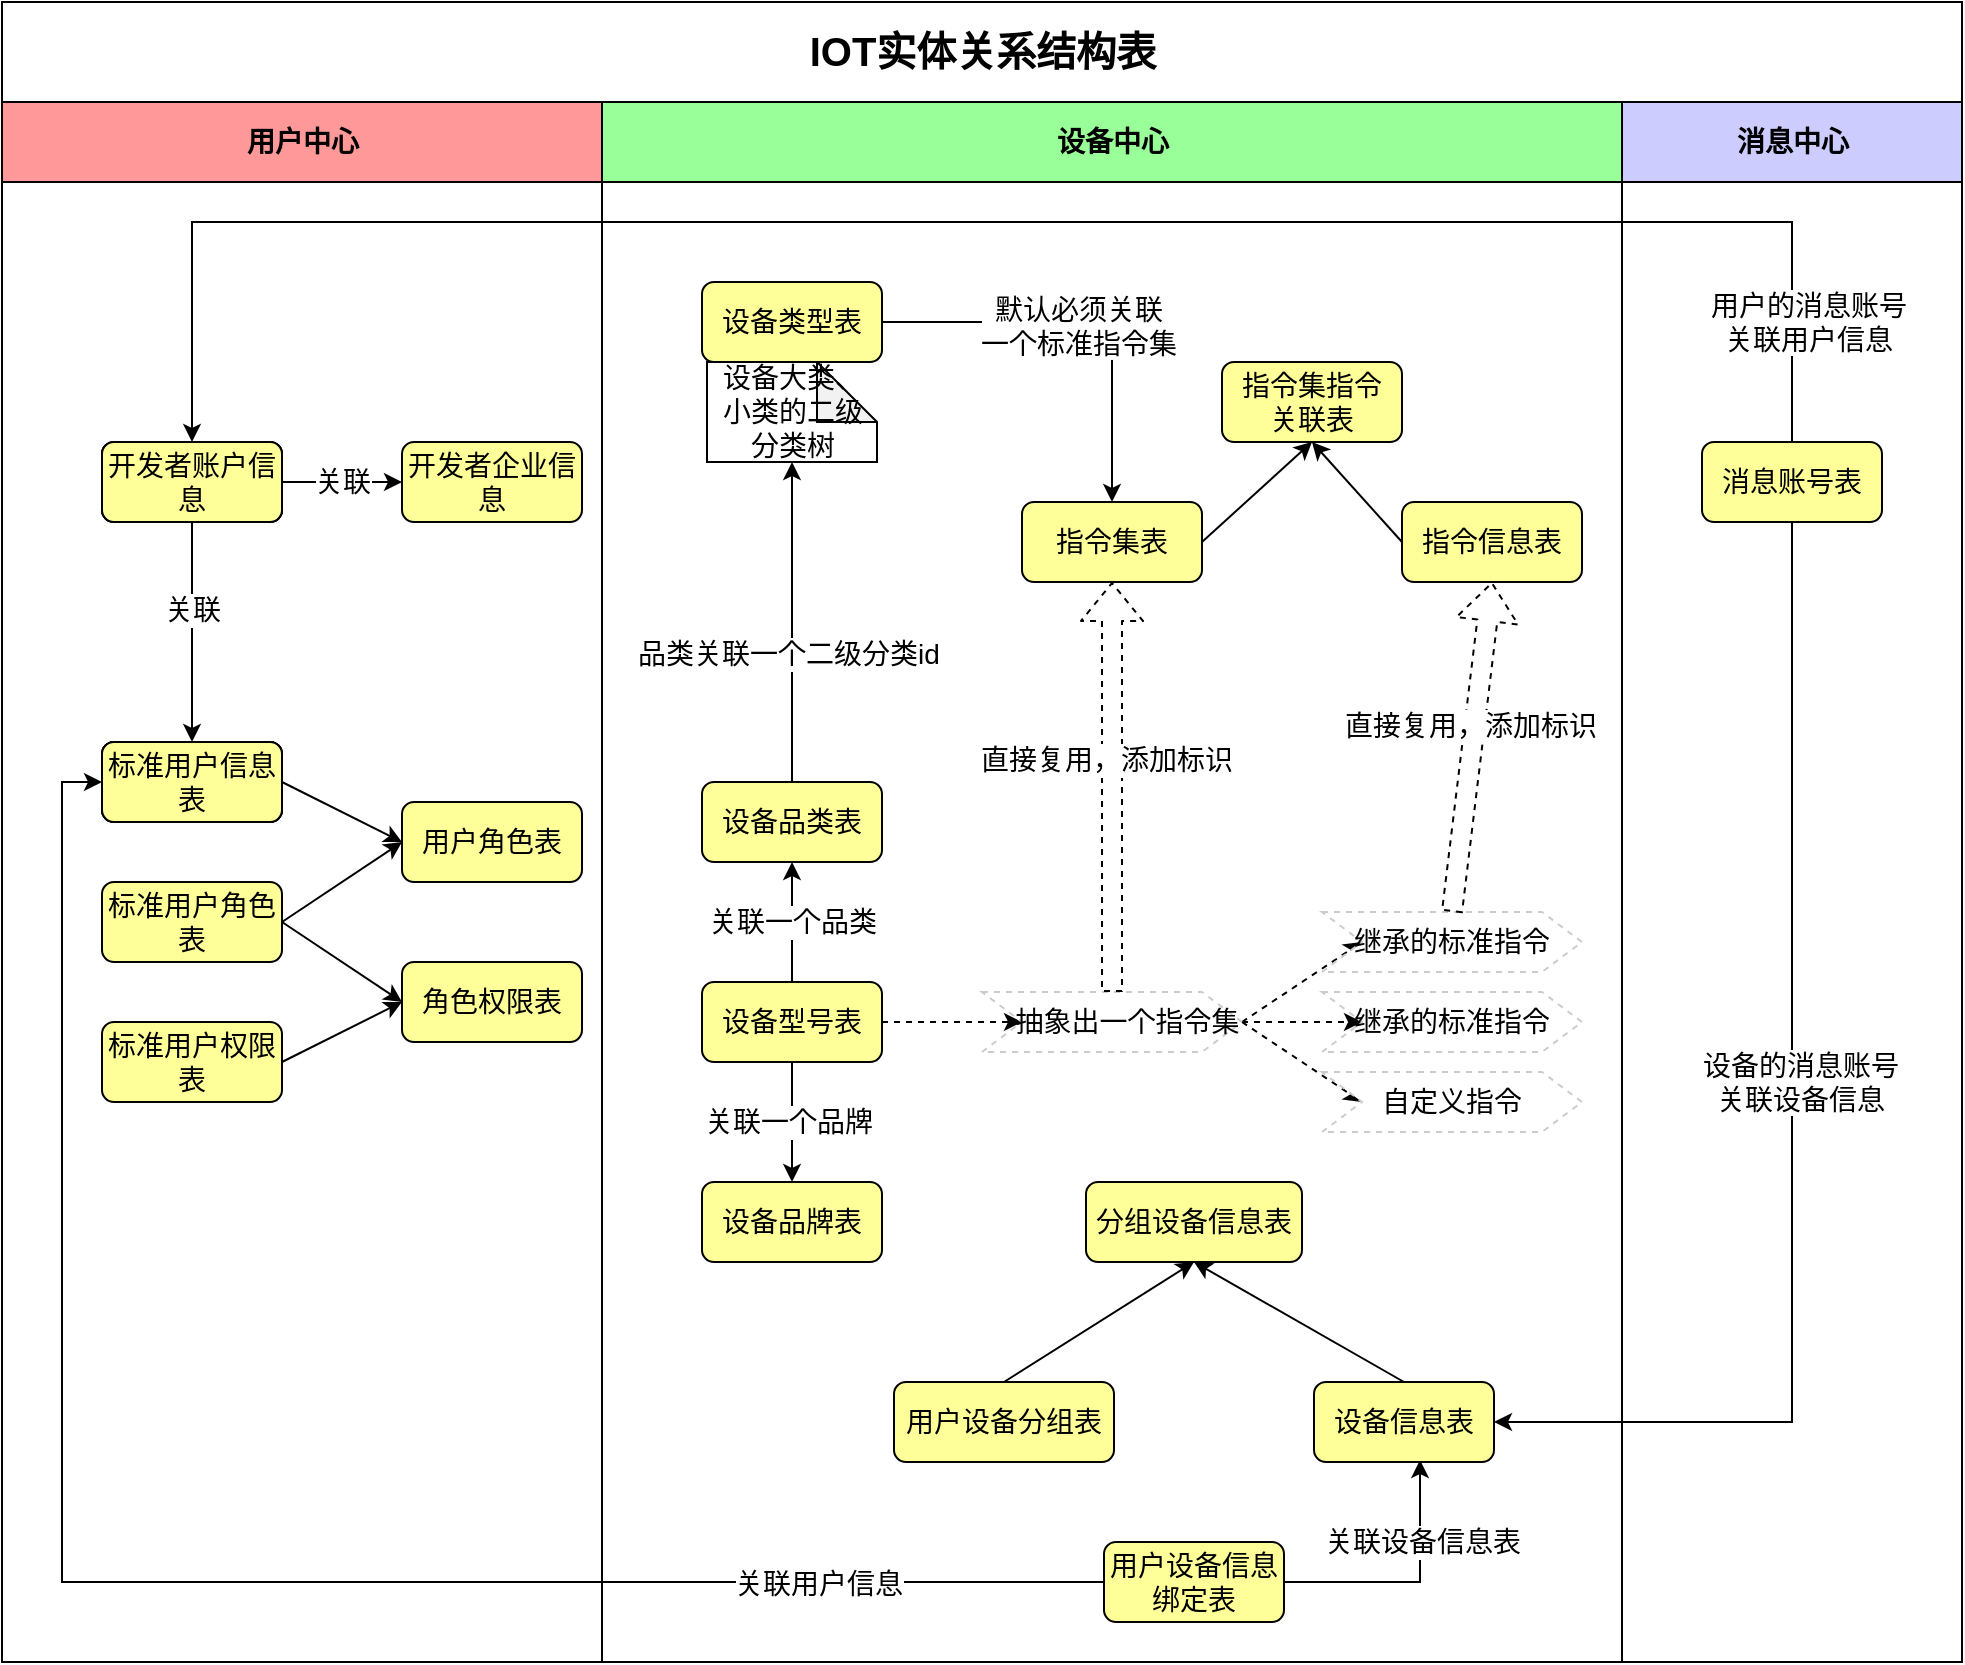 <mxfile version="14.5.8" type="github">
  <diagram id="MH71vCaCVumw8iNY9NFp" name="第 1 页">
    <mxGraphModel dx="1874" dy="939" grid="1" gridSize="10" guides="1" tooltips="1" connect="1" arrows="1" fold="1" page="1" pageScale="1" pageWidth="1654" pageHeight="1169" math="0" shadow="0">
      <root>
        <mxCell id="0" />
        <mxCell id="1" parent="0" />
        <mxCell id="kjwz391m1cwt_tZnDFxb-1" value="&lt;font style=&quot;font-size: 20px ; line-height: 100%&quot;&gt;IOT实体关系结构表&lt;/font&gt;" style="swimlane;html=1;childLayout=stackLayout;resizeParent=1;resizeParentMax=0;startSize=50;fontSize=14;spacingTop=0;" vertex="1" parent="1">
          <mxGeometry x="330" y="20" width="980" height="830" as="geometry" />
        </mxCell>
        <mxCell id="kjwz391m1cwt_tZnDFxb-2" value="用户中心" style="swimlane;html=1;startSize=40;fontSize=14;fillColor=#FF9999;spacingTop=0;" vertex="1" parent="kjwz391m1cwt_tZnDFxb-1">
          <mxGeometry y="50" width="300" height="780" as="geometry" />
        </mxCell>
        <mxCell id="kjwz391m1cwt_tZnDFxb-14" style="rounded=0;orthogonalLoop=1;jettySize=auto;html=1;exitX=1;exitY=0.5;exitDx=0;exitDy=0;entryX=0;entryY=0.5;entryDx=0;entryDy=0;fontSize=14;spacingTop=0;" edge="1" parent="kjwz391m1cwt_tZnDFxb-2" source="kjwz391m1cwt_tZnDFxb-8" target="kjwz391m1cwt_tZnDFxb-11">
          <mxGeometry relative="1" as="geometry" />
        </mxCell>
        <mxCell id="kjwz391m1cwt_tZnDFxb-8" value="标准用户信息表" style="rounded=1;whiteSpace=wrap;html=1;fontSize=14;fillColor=#FF66FF;spacingTop=0;" vertex="1" parent="kjwz391m1cwt_tZnDFxb-2">
          <mxGeometry x="50" y="320" width="90" height="40" as="geometry" />
        </mxCell>
        <mxCell id="kjwz391m1cwt_tZnDFxb-9" value="标准用户角色表" style="rounded=1;whiteSpace=wrap;html=1;fontSize=14;fillColor=#FFFF99;spacingTop=0;" vertex="1" parent="kjwz391m1cwt_tZnDFxb-2">
          <mxGeometry x="50" y="390" width="90" height="40" as="geometry" />
        </mxCell>
        <mxCell id="kjwz391m1cwt_tZnDFxb-16" style="edgeStyle=none;rounded=0;orthogonalLoop=1;jettySize=auto;html=1;exitX=1;exitY=0.5;exitDx=0;exitDy=0;entryX=0;entryY=0.5;entryDx=0;entryDy=0;fontSize=14;spacingTop=0;" edge="1" parent="kjwz391m1cwt_tZnDFxb-2" source="kjwz391m1cwt_tZnDFxb-10" target="kjwz391m1cwt_tZnDFxb-12">
          <mxGeometry relative="1" as="geometry" />
        </mxCell>
        <mxCell id="kjwz391m1cwt_tZnDFxb-10" value="标准用户权限表" style="rounded=1;whiteSpace=wrap;html=1;fontSize=14;fillColor=#FFFF99;spacingTop=0;" vertex="1" parent="kjwz391m1cwt_tZnDFxb-2">
          <mxGeometry x="50" y="460" width="90" height="40" as="geometry" />
        </mxCell>
        <mxCell id="kjwz391m1cwt_tZnDFxb-11" value="用户角色表" style="rounded=1;whiteSpace=wrap;html=1;fontSize=14;fillColor=#FFFF99;spacingTop=0;" vertex="1" parent="kjwz391m1cwt_tZnDFxb-2">
          <mxGeometry x="200" y="350" width="90" height="40" as="geometry" />
        </mxCell>
        <mxCell id="kjwz391m1cwt_tZnDFxb-12" value="角色权限表" style="rounded=1;whiteSpace=wrap;html=1;fontSize=14;fillColor=#FFFF99;spacingTop=0;" vertex="1" parent="kjwz391m1cwt_tZnDFxb-2">
          <mxGeometry x="200" y="430" width="90" height="40" as="geometry" />
        </mxCell>
        <mxCell id="kjwz391m1cwt_tZnDFxb-22" style="edgeStyle=none;rounded=0;orthogonalLoop=1;jettySize=auto;html=1;exitX=0.5;exitY=1;exitDx=0;exitDy=0;entryX=0.5;entryY=0;entryDx=0;entryDy=0;fontSize=14;spacingTop=0;" edge="1" parent="kjwz391m1cwt_tZnDFxb-2" source="kjwz391m1cwt_tZnDFxb-18" target="kjwz391m1cwt_tZnDFxb-8">
          <mxGeometry relative="1" as="geometry" />
        </mxCell>
        <mxCell id="kjwz391m1cwt_tZnDFxb-23" value="关联" style="edgeLabel;html=1;align=center;verticalAlign=middle;resizable=0;points=[];fontSize=14;spacingTop=0;" vertex="1" connectable="0" parent="kjwz391m1cwt_tZnDFxb-22">
          <mxGeometry x="-0.208" relative="1" as="geometry">
            <mxPoint as="offset" />
          </mxGeometry>
        </mxCell>
        <mxCell id="kjwz391m1cwt_tZnDFxb-18" value="开发者账户信息" style="rounded=1;whiteSpace=wrap;html=1;fontSize=14;fillColor=#FF66FF;spacingTop=0;" vertex="1" parent="kjwz391m1cwt_tZnDFxb-2">
          <mxGeometry x="50" y="170" width="90" height="40" as="geometry" />
        </mxCell>
        <mxCell id="kjwz391m1cwt_tZnDFxb-19" value="开发者企业信息" style="rounded=1;whiteSpace=wrap;html=1;fontSize=14;fillColor=#FFFF99;spacingTop=0;" vertex="1" parent="kjwz391m1cwt_tZnDFxb-2">
          <mxGeometry x="200" y="170" width="90" height="40" as="geometry" />
        </mxCell>
        <mxCell id="kjwz391m1cwt_tZnDFxb-20" style="edgeStyle=none;rounded=0;orthogonalLoop=1;jettySize=auto;html=1;exitX=1;exitY=0.5;exitDx=0;exitDy=0;entryX=0;entryY=0.5;entryDx=0;entryDy=0;fontSize=14;spacingTop=0;" edge="1" parent="kjwz391m1cwt_tZnDFxb-2" source="kjwz391m1cwt_tZnDFxb-18" target="kjwz391m1cwt_tZnDFxb-19">
          <mxGeometry x="380" y="210" as="geometry" />
        </mxCell>
        <mxCell id="kjwz391m1cwt_tZnDFxb-21" value="关联" style="edgeLabel;html=1;align=center;verticalAlign=middle;resizable=0;points=[];fontSize=14;spacingTop=0;" vertex="1" connectable="0" parent="kjwz391m1cwt_tZnDFxb-20">
          <mxGeometry x="-0.515" relative="1" as="geometry">
            <mxPoint x="15.52" as="offset" />
          </mxGeometry>
        </mxCell>
        <mxCell id="kjwz391m1cwt_tZnDFxb-138" value="开发者账户信息" style="rounded=1;whiteSpace=wrap;html=1;fontSize=14;fillColor=#FF66FF;spacingTop=0;" vertex="1" parent="kjwz391m1cwt_tZnDFxb-2">
          <mxGeometry x="50" y="170" width="90" height="40" as="geometry" />
        </mxCell>
        <mxCell id="kjwz391m1cwt_tZnDFxb-139" value="标准用户信息表" style="rounded=1;whiteSpace=wrap;html=1;fontSize=14;fillColor=#FF66FF;spacingTop=0;" vertex="1" parent="kjwz391m1cwt_tZnDFxb-2">
          <mxGeometry x="50" y="320" width="90" height="40" as="geometry" />
        </mxCell>
        <mxCell id="kjwz391m1cwt_tZnDFxb-140" value="开发者账户信息" style="rounded=1;whiteSpace=wrap;html=1;fontSize=14;fillColor=#FFFF99;spacingTop=0;" vertex="1" parent="kjwz391m1cwt_tZnDFxb-2">
          <mxGeometry x="50" y="170" width="90" height="40" as="geometry" />
        </mxCell>
        <mxCell id="kjwz391m1cwt_tZnDFxb-141" value="标准用户信息表" style="rounded=1;whiteSpace=wrap;html=1;fontSize=14;fillColor=#FFFF99;spacingTop=0;" vertex="1" parent="kjwz391m1cwt_tZnDFxb-2">
          <mxGeometry x="50" y="320" width="90" height="40" as="geometry" />
        </mxCell>
        <mxCell id="kjwz391m1cwt_tZnDFxb-15" style="edgeStyle=none;rounded=0;orthogonalLoop=1;jettySize=auto;html=1;exitX=1;exitY=0.5;exitDx=0;exitDy=0;fontSize=14;spacingTop=0;entryX=0;entryY=0.5;entryDx=0;entryDy=0;" edge="1" parent="kjwz391m1cwt_tZnDFxb-2" source="kjwz391m1cwt_tZnDFxb-9" target="kjwz391m1cwt_tZnDFxb-11">
          <mxGeometry relative="1" as="geometry">
            <mxPoint x="180" y="370.0" as="targetPoint" />
          </mxGeometry>
        </mxCell>
        <mxCell id="kjwz391m1cwt_tZnDFxb-17" style="edgeStyle=none;rounded=0;orthogonalLoop=1;jettySize=auto;html=1;exitX=1;exitY=0.5;exitDx=0;exitDy=0;fontSize=14;spacingTop=0;entryX=0;entryY=0.5;entryDx=0;entryDy=0;" edge="1" parent="kjwz391m1cwt_tZnDFxb-2" source="kjwz391m1cwt_tZnDFxb-9" target="kjwz391m1cwt_tZnDFxb-12">
          <mxGeometry relative="1" as="geometry">
            <mxPoint x="180" y="450.0" as="targetPoint" />
          </mxGeometry>
        </mxCell>
        <mxCell id="kjwz391m1cwt_tZnDFxb-3" value="设备中心" style="swimlane;html=1;startSize=40;fontSize=14;fillColor=#99FF99;spacingTop=0;" vertex="1" parent="kjwz391m1cwt_tZnDFxb-1">
          <mxGeometry x="300" y="50" width="510" height="780" as="geometry" />
        </mxCell>
        <mxCell id="kjwz391m1cwt_tZnDFxb-39" value="设备品牌表" style="rounded=1;whiteSpace=wrap;html=1;fontSize=14;fillColor=#FFFF99;spacingTop=0;" vertex="1" parent="kjwz391m1cwt_tZnDFxb-3">
          <mxGeometry x="50" y="540" width="90" height="40" as="geometry" />
        </mxCell>
        <mxCell id="kjwz391m1cwt_tZnDFxb-46" style="edgeStyle=orthogonalEdgeStyle;rounded=0;orthogonalLoop=1;jettySize=auto;html=1;exitX=0.5;exitY=0;exitDx=0;exitDy=0;entryX=0.5;entryY=1;entryDx=0;entryDy=0;entryPerimeter=0;fontSize=14;spacingTop=0;" edge="1" parent="kjwz391m1cwt_tZnDFxb-3" source="kjwz391m1cwt_tZnDFxb-40" target="kjwz391m1cwt_tZnDFxb-28">
          <mxGeometry relative="1" as="geometry" />
        </mxCell>
        <mxCell id="kjwz391m1cwt_tZnDFxb-47" value="品类关联一个二级分类id" style="edgeLabel;html=1;align=center;verticalAlign=middle;resizable=0;points=[];fontSize=14;spacingTop=0;" vertex="1" connectable="0" parent="kjwz391m1cwt_tZnDFxb-46">
          <mxGeometry x="-0.2" y="2" relative="1" as="geometry">
            <mxPoint as="offset" />
          </mxGeometry>
        </mxCell>
        <mxCell id="kjwz391m1cwt_tZnDFxb-40" value="设备品类表" style="rounded=1;whiteSpace=wrap;html=1;fontSize=14;fillColor=#FFFF99;spacingTop=0;" vertex="1" parent="kjwz391m1cwt_tZnDFxb-3">
          <mxGeometry x="50" y="340" width="90" height="40" as="geometry" />
        </mxCell>
        <mxCell id="kjwz391m1cwt_tZnDFxb-43" style="edgeStyle=orthogonalEdgeStyle;rounded=0;orthogonalLoop=1;jettySize=auto;html=1;entryX=0.5;entryY=0;entryDx=0;entryDy=0;fontSize=14;spacingTop=0;" edge="1" parent="kjwz391m1cwt_tZnDFxb-3" source="kjwz391m1cwt_tZnDFxb-25" target="kjwz391m1cwt_tZnDFxb-32">
          <mxGeometry relative="1" as="geometry" />
        </mxCell>
        <mxCell id="kjwz391m1cwt_tZnDFxb-44" value="默认必须关联&lt;br style=&quot;font-size: 14px;&quot;&gt;一个标准指令集" style="edgeLabel;html=1;align=center;verticalAlign=middle;resizable=0;points=[];fontSize=14;spacingTop=0;" vertex="1" connectable="0" parent="kjwz391m1cwt_tZnDFxb-43">
          <mxGeometry x="-0.042" y="-2" relative="1" as="geometry">
            <mxPoint as="offset" />
          </mxGeometry>
        </mxCell>
        <mxCell id="kjwz391m1cwt_tZnDFxb-48" style="edgeStyle=orthogonalEdgeStyle;rounded=0;orthogonalLoop=1;jettySize=auto;html=1;exitX=0.5;exitY=0;exitDx=0;exitDy=0;entryX=0.5;entryY=1;entryDx=0;entryDy=0;fontSize=14;spacingTop=0;" edge="1" parent="kjwz391m1cwt_tZnDFxb-3" source="kjwz391m1cwt_tZnDFxb-45" target="kjwz391m1cwt_tZnDFxb-40">
          <mxGeometry relative="1" as="geometry" />
        </mxCell>
        <mxCell id="kjwz391m1cwt_tZnDFxb-49" value="关联一个品类" style="edgeLabel;html=1;align=center;verticalAlign=middle;resizable=0;points=[];fontSize=14;spacingTop=0;" vertex="1" connectable="0" parent="kjwz391m1cwt_tZnDFxb-48">
          <mxGeometry x="-0.271" y="1" relative="1" as="geometry">
            <mxPoint x="1" y="-8" as="offset" />
          </mxGeometry>
        </mxCell>
        <mxCell id="kjwz391m1cwt_tZnDFxb-52" style="edgeStyle=orthogonalEdgeStyle;rounded=0;orthogonalLoop=1;jettySize=auto;html=1;exitX=0.5;exitY=1;exitDx=0;exitDy=0;entryX=0.5;entryY=0;entryDx=0;entryDy=0;fontSize=14;spacingTop=0;" edge="1" parent="kjwz391m1cwt_tZnDFxb-3" source="kjwz391m1cwt_tZnDFxb-45" target="kjwz391m1cwt_tZnDFxb-39">
          <mxGeometry relative="1" as="geometry" />
        </mxCell>
        <mxCell id="kjwz391m1cwt_tZnDFxb-53" value="关联一个品牌" style="edgeLabel;html=1;align=center;verticalAlign=middle;resizable=0;points=[];fontSize=14;spacingTop=0;" vertex="1" connectable="0" parent="kjwz391m1cwt_tZnDFxb-52">
          <mxGeometry y="-2" relative="1" as="geometry">
            <mxPoint as="offset" />
          </mxGeometry>
        </mxCell>
        <mxCell id="kjwz391m1cwt_tZnDFxb-73" style="edgeStyle=none;rounded=0;orthogonalLoop=1;jettySize=auto;html=1;exitX=1;exitY=0.5;exitDx=0;exitDy=0;entryX=0;entryY=0.5;entryDx=0;entryDy=0;dashed=1;fontSize=14;spacingTop=0;" edge="1" parent="kjwz391m1cwt_tZnDFxb-3" source="kjwz391m1cwt_tZnDFxb-45" target="kjwz391m1cwt_tZnDFxb-67">
          <mxGeometry relative="1" as="geometry" />
        </mxCell>
        <mxCell id="kjwz391m1cwt_tZnDFxb-45" value="设备型号表" style="rounded=1;whiteSpace=wrap;html=1;fontSize=14;fillColor=#FFFF99;spacingTop=0;" vertex="1" parent="kjwz391m1cwt_tZnDFxb-3">
          <mxGeometry x="50" y="440" width="90" height="40" as="geometry" />
        </mxCell>
        <mxCell id="kjwz391m1cwt_tZnDFxb-54" style="rounded=0;orthogonalLoop=1;jettySize=auto;html=1;exitX=1;exitY=0.5;exitDx=0;exitDy=0;entryX=0.5;entryY=1;entryDx=0;entryDy=0;fontSize=14;spacingTop=0;" edge="1" parent="kjwz391m1cwt_tZnDFxb-3" source="kjwz391m1cwt_tZnDFxb-32" target="kjwz391m1cwt_tZnDFxb-36">
          <mxGeometry relative="1" as="geometry" />
        </mxCell>
        <mxCell id="kjwz391m1cwt_tZnDFxb-32" value="指令集表" style="rounded=1;whiteSpace=wrap;html=1;fontSize=14;fillColor=#FFFF99;spacingTop=0;" vertex="1" parent="kjwz391m1cwt_tZnDFxb-3">
          <mxGeometry x="210" y="200" width="90" height="40" as="geometry" />
        </mxCell>
        <mxCell id="kjwz391m1cwt_tZnDFxb-55" style="edgeStyle=none;rounded=0;orthogonalLoop=1;jettySize=auto;html=1;exitX=0;exitY=0.5;exitDx=0;exitDy=0;fontSize=14;entryX=0.5;entryY=1;entryDx=0;entryDy=0;spacingTop=0;" edge="1" parent="kjwz391m1cwt_tZnDFxb-3" source="kjwz391m1cwt_tZnDFxb-35" target="kjwz391m1cwt_tZnDFxb-36">
          <mxGeometry relative="1" as="geometry" />
        </mxCell>
        <mxCell id="kjwz391m1cwt_tZnDFxb-35" value="指令信息表" style="rounded=1;whiteSpace=wrap;html=1;fontSize=14;fillColor=#FFFF99;spacingTop=0;" vertex="1" parent="kjwz391m1cwt_tZnDFxb-3">
          <mxGeometry x="400" y="200" width="90" height="40" as="geometry" />
        </mxCell>
        <mxCell id="kjwz391m1cwt_tZnDFxb-36" value="指令集指令&lt;br style=&quot;font-size: 14px;&quot;&gt;关联表" style="rounded=1;whiteSpace=wrap;html=1;fontSize=14;fillColor=#FFFF99;spacingTop=0;" vertex="1" parent="kjwz391m1cwt_tZnDFxb-3">
          <mxGeometry x="310" y="130" width="90" height="40" as="geometry" />
        </mxCell>
        <mxCell id="kjwz391m1cwt_tZnDFxb-74" style="edgeStyle=none;rounded=0;orthogonalLoop=1;jettySize=auto;html=1;exitX=1;exitY=0.5;exitDx=0;exitDy=0;entryX=0;entryY=0.5;entryDx=0;entryDy=0;dashed=1;fontSize=14;spacingTop=0;" edge="1" parent="kjwz391m1cwt_tZnDFxb-3" source="kjwz391m1cwt_tZnDFxb-67" target="kjwz391m1cwt_tZnDFxb-64">
          <mxGeometry relative="1" as="geometry" />
        </mxCell>
        <mxCell id="kjwz391m1cwt_tZnDFxb-75" style="edgeStyle=none;rounded=0;orthogonalLoop=1;jettySize=auto;html=1;exitX=1;exitY=0.5;exitDx=0;exitDy=0;entryX=0;entryY=0.5;entryDx=0;entryDy=0;dashed=1;fontSize=14;spacingTop=0;" edge="1" parent="kjwz391m1cwt_tZnDFxb-3" source="kjwz391m1cwt_tZnDFxb-67" target="kjwz391m1cwt_tZnDFxb-65">
          <mxGeometry relative="1" as="geometry" />
        </mxCell>
        <mxCell id="kjwz391m1cwt_tZnDFxb-76" style="edgeStyle=none;rounded=0;orthogonalLoop=1;jettySize=auto;html=1;exitX=1;exitY=0.5;exitDx=0;exitDy=0;entryX=0;entryY=0.5;entryDx=0;entryDy=0;dashed=1;fontSize=14;spacingTop=0;" edge="1" parent="kjwz391m1cwt_tZnDFxb-3" source="kjwz391m1cwt_tZnDFxb-67" target="kjwz391m1cwt_tZnDFxb-62">
          <mxGeometry relative="1" as="geometry" />
        </mxCell>
        <mxCell id="kjwz391m1cwt_tZnDFxb-67" value="&amp;nbsp; &amp;nbsp; 抽象出一个指令集" style="shape=step;perimeter=stepPerimeter;whiteSpace=wrap;html=1;fixedSize=1;dashed=1;strokeColor=#CCCCCC;fontSize=14;spacingTop=0;" vertex="1" parent="kjwz391m1cwt_tZnDFxb-3">
          <mxGeometry x="190" y="445" width="130" height="30" as="geometry" />
        </mxCell>
        <mxCell id="kjwz391m1cwt_tZnDFxb-77" value="" style="group;fontSize=14;spacingTop=0;" vertex="1" connectable="0" parent="kjwz391m1cwt_tZnDFxb-3">
          <mxGeometry x="360" y="405" width="130" height="110" as="geometry" />
        </mxCell>
        <mxCell id="kjwz391m1cwt_tZnDFxb-62" value="自定义指令" style="shape=step;perimeter=stepPerimeter;whiteSpace=wrap;html=1;fixedSize=1;dashed=1;strokeColor=#CCCCCC;fontSize=14;spacingTop=0;" vertex="1" parent="kjwz391m1cwt_tZnDFxb-77">
          <mxGeometry y="80" width="130" height="30" as="geometry" />
        </mxCell>
        <mxCell id="kjwz391m1cwt_tZnDFxb-64" value="继承的标准指令" style="shape=step;perimeter=stepPerimeter;whiteSpace=wrap;html=1;fixedSize=1;dashed=1;strokeColor=#CCCCCC;fontSize=14;spacingTop=0;" vertex="1" parent="kjwz391m1cwt_tZnDFxb-77">
          <mxGeometry width="130" height="30" as="geometry" />
        </mxCell>
        <mxCell id="kjwz391m1cwt_tZnDFxb-65" value="继承的标准指令" style="shape=step;perimeter=stepPerimeter;whiteSpace=wrap;html=1;fixedSize=1;dashed=1;strokeColor=#CCCCCC;fontSize=14;spacingTop=0;" vertex="1" parent="kjwz391m1cwt_tZnDFxb-77">
          <mxGeometry y="40" width="130" height="30" as="geometry" />
        </mxCell>
        <mxCell id="kjwz391m1cwt_tZnDFxb-78" value="" style="shape=flexArrow;endArrow=classic;html=1;dashed=1;exitX=0.5;exitY=0;exitDx=0;exitDy=0;entryX=0.5;entryY=1;entryDx=0;entryDy=0;fontSize=14;spacingTop=0;" edge="1" parent="kjwz391m1cwt_tZnDFxb-3" source="kjwz391m1cwt_tZnDFxb-67" target="kjwz391m1cwt_tZnDFxb-32">
          <mxGeometry width="50" height="50" relative="1" as="geometry">
            <mxPoint x="260" y="390" as="sourcePoint" />
            <mxPoint x="310" y="340" as="targetPoint" />
          </mxGeometry>
        </mxCell>
        <mxCell id="kjwz391m1cwt_tZnDFxb-79" value="直接复用，添加标识" style="edgeLabel;html=1;align=center;verticalAlign=middle;resizable=0;points=[];fontSize=14;spacingTop=0;" vertex="1" connectable="0" parent="kjwz391m1cwt_tZnDFxb-78">
          <mxGeometry x="0.132" y="3" relative="1" as="geometry">
            <mxPoint as="offset" />
          </mxGeometry>
        </mxCell>
        <mxCell id="kjwz391m1cwt_tZnDFxb-80" value="" style="shape=flexArrow;endArrow=classic;html=1;dashed=1;exitX=0.5;exitY=0;exitDx=0;exitDy=0;entryX=0.5;entryY=1;entryDx=0;entryDy=0;fontSize=14;spacingTop=0;" edge="1" parent="kjwz391m1cwt_tZnDFxb-3" source="kjwz391m1cwt_tZnDFxb-64" target="kjwz391m1cwt_tZnDFxb-35">
          <mxGeometry width="50" height="50" relative="1" as="geometry">
            <mxPoint x="444.5" y="465" as="sourcePoint" />
            <mxPoint x="444.5" y="260" as="targetPoint" />
          </mxGeometry>
        </mxCell>
        <mxCell id="kjwz391m1cwt_tZnDFxb-81" value="直接复用，添加标识" style="edgeLabel;html=1;align=center;verticalAlign=middle;resizable=0;points=[];fontSize=14;spacingTop=0;" vertex="1" connectable="0" parent="kjwz391m1cwt_tZnDFxb-80">
          <mxGeometry x="0.132" y="3" relative="1" as="geometry">
            <mxPoint as="offset" />
          </mxGeometry>
        </mxCell>
        <mxCell id="kjwz391m1cwt_tZnDFxb-132" style="edgeStyle=orthogonalEdgeStyle;rounded=0;orthogonalLoop=1;jettySize=auto;html=1;exitX=1;exitY=0.5;exitDx=0;exitDy=0;entryX=0.589;entryY=0.975;entryDx=0;entryDy=0;entryPerimeter=0;fontSize=14;" edge="1" parent="kjwz391m1cwt_tZnDFxb-3" source="kjwz391m1cwt_tZnDFxb-124" target="kjwz391m1cwt_tZnDFxb-116">
          <mxGeometry relative="1" as="geometry" />
        </mxCell>
        <mxCell id="kjwz391m1cwt_tZnDFxb-133" value="关联设备信息表" style="edgeLabel;html=1;align=center;verticalAlign=middle;resizable=0;points=[];fontSize=14;" vertex="1" connectable="0" parent="kjwz391m1cwt_tZnDFxb-132">
          <mxGeometry x="-0.209" y="-4" relative="1" as="geometry">
            <mxPoint x="18" y="-24" as="offset" />
          </mxGeometry>
        </mxCell>
        <mxCell id="kjwz391m1cwt_tZnDFxb-124" value="用户设备信息绑定表" style="rounded=1;whiteSpace=wrap;html=1;fontSize=14;fillColor=#FFFF99;spacingTop=0;" vertex="1" parent="kjwz391m1cwt_tZnDFxb-3">
          <mxGeometry x="251" y="720" width="90" height="40" as="geometry" />
        </mxCell>
        <mxCell id="kjwz391m1cwt_tZnDFxb-116" value="设备信息表" style="rounded=1;whiteSpace=wrap;html=1;fontSize=14;fillColor=#FFFF99;spacingTop=0;" vertex="1" parent="kjwz391m1cwt_tZnDFxb-3">
          <mxGeometry x="356" y="640" width="90" height="40" as="geometry" />
        </mxCell>
        <mxCell id="kjwz391m1cwt_tZnDFxb-130" style="rounded=0;orthogonalLoop=1;jettySize=auto;html=1;exitX=0.5;exitY=0;exitDx=0;exitDy=0;entryX=0.5;entryY=1;entryDx=0;entryDy=0;fontSize=14;" edge="1" parent="kjwz391m1cwt_tZnDFxb-3" source="kjwz391m1cwt_tZnDFxb-117" target="kjwz391m1cwt_tZnDFxb-118">
          <mxGeometry relative="1" as="geometry" />
        </mxCell>
        <mxCell id="kjwz391m1cwt_tZnDFxb-117" value="用户设备分组表" style="rounded=1;whiteSpace=wrap;html=1;fontSize=14;fillColor=#FFFF99;spacingTop=0;" vertex="1" parent="kjwz391m1cwt_tZnDFxb-3">
          <mxGeometry x="146" y="640" width="110" height="40" as="geometry" />
        </mxCell>
        <mxCell id="kjwz391m1cwt_tZnDFxb-118" value="分组设备信息表" style="rounded=1;whiteSpace=wrap;html=1;fontSize=14;fillColor=#FFFF99;spacingTop=0;" vertex="1" parent="kjwz391m1cwt_tZnDFxb-3">
          <mxGeometry x="242" y="540" width="108" height="40" as="geometry" />
        </mxCell>
        <mxCell id="kjwz391m1cwt_tZnDFxb-142" value="" style="group" vertex="1" connectable="0" parent="kjwz391m1cwt_tZnDFxb-3">
          <mxGeometry x="50" y="90" width="90" height="90" as="geometry" />
        </mxCell>
        <mxCell id="kjwz391m1cwt_tZnDFxb-25" value="设备类型表" style="rounded=1;whiteSpace=wrap;html=1;fontSize=14;fillColor=#FFFF99;spacingTop=0;" vertex="1" parent="kjwz391m1cwt_tZnDFxb-142">
          <mxGeometry width="90" height="40" as="geometry" />
        </mxCell>
        <mxCell id="kjwz391m1cwt_tZnDFxb-28" value="设备大类、小类的二级分类树" style="shape=note;whiteSpace=wrap;html=1;backgroundOutline=1;darkOpacity=0.05;fontSize=14;spacingTop=0;" vertex="1" parent="kjwz391m1cwt_tZnDFxb-142">
          <mxGeometry x="2.5" y="40" width="85" height="50" as="geometry" />
        </mxCell>
        <mxCell id="kjwz391m1cwt_tZnDFxb-131" style="edgeStyle=none;rounded=0;orthogonalLoop=1;jettySize=auto;html=1;exitX=0.5;exitY=0;exitDx=0;exitDy=0;fontSize=14;entryX=0.5;entryY=1;entryDx=0;entryDy=0;" edge="1" parent="kjwz391m1cwt_tZnDFxb-3" source="kjwz391m1cwt_tZnDFxb-116" target="kjwz391m1cwt_tZnDFxb-118">
          <mxGeometry relative="1" as="geometry">
            <mxPoint x="300" y="550" as="targetPoint" />
          </mxGeometry>
        </mxCell>
        <mxCell id="kjwz391m1cwt_tZnDFxb-127" style="edgeStyle=orthogonalEdgeStyle;rounded=0;orthogonalLoop=1;jettySize=auto;html=1;exitX=0;exitY=0.5;exitDx=0;exitDy=0;entryX=0;entryY=0.5;entryDx=0;entryDy=0;fontSize=14;spacingTop=0;" edge="1" parent="kjwz391m1cwt_tZnDFxb-1" source="kjwz391m1cwt_tZnDFxb-124" target="kjwz391m1cwt_tZnDFxb-8">
          <mxGeometry relative="1" as="geometry" />
        </mxCell>
        <mxCell id="kjwz391m1cwt_tZnDFxb-128" value="关联用户信息" style="edgeLabel;html=1;align=center;verticalAlign=middle;resizable=0;points=[];fontSize=14;spacingTop=0;" vertex="1" connectable="0" parent="kjwz391m1cwt_tZnDFxb-127">
          <mxGeometry x="-0.696" y="1" relative="1" as="geometry">
            <mxPoint as="offset" />
          </mxGeometry>
        </mxCell>
        <mxCell id="kjwz391m1cwt_tZnDFxb-134" style="edgeStyle=orthogonalEdgeStyle;rounded=0;orthogonalLoop=1;jettySize=auto;html=1;exitX=0.5;exitY=1;exitDx=0;exitDy=0;entryX=1;entryY=0.5;entryDx=0;entryDy=0;fontSize=14;" edge="1" parent="kjwz391m1cwt_tZnDFxb-1" source="kjwz391m1cwt_tZnDFxb-24" target="kjwz391m1cwt_tZnDFxb-116">
          <mxGeometry relative="1" as="geometry" />
        </mxCell>
        <mxCell id="kjwz391m1cwt_tZnDFxb-135" value="设备的消息账号&lt;br&gt;关联设备信息" style="edgeLabel;html=1;align=center;verticalAlign=middle;resizable=0;points=[];fontSize=14;" vertex="1" connectable="0" parent="kjwz391m1cwt_tZnDFxb-134">
          <mxGeometry x="-0.066" y="4" relative="1" as="geometry">
            <mxPoint as="offset" />
          </mxGeometry>
        </mxCell>
        <mxCell id="kjwz391m1cwt_tZnDFxb-136" style="edgeStyle=orthogonalEdgeStyle;rounded=0;orthogonalLoop=1;jettySize=auto;html=1;exitX=0.5;exitY=0;exitDx=0;exitDy=0;entryX=0.5;entryY=0;entryDx=0;entryDy=0;fontSize=14;" edge="1" parent="kjwz391m1cwt_tZnDFxb-1" source="kjwz391m1cwt_tZnDFxb-24" target="kjwz391m1cwt_tZnDFxb-18">
          <mxGeometry relative="1" as="geometry">
            <Array as="points">
              <mxPoint x="895" y="110" />
              <mxPoint x="95" y="110" />
            </Array>
          </mxGeometry>
        </mxCell>
        <mxCell id="kjwz391m1cwt_tZnDFxb-137" value="用户的消息账号&lt;br&gt;关联用户信息" style="edgeLabel;html=1;align=center;verticalAlign=middle;resizable=0;points=[];fontSize=14;" vertex="1" connectable="0" parent="kjwz391m1cwt_tZnDFxb-136">
          <mxGeometry x="-0.479" y="-3" relative="1" as="geometry">
            <mxPoint x="163" y="53" as="offset" />
          </mxGeometry>
        </mxCell>
        <mxCell id="kjwz391m1cwt_tZnDFxb-4" value="消息中心" style="swimlane;html=1;startSize=40;fontSize=14;fillColor=#CCCCFF;spacingTop=0;" vertex="1" parent="kjwz391m1cwt_tZnDFxb-1">
          <mxGeometry x="810" y="50" width="170" height="780" as="geometry" />
        </mxCell>
        <mxCell id="kjwz391m1cwt_tZnDFxb-24" value="消息账号表" style="rounded=1;whiteSpace=wrap;html=1;fontSize=14;fillColor=#FFFF99;spacingTop=0;" vertex="1" parent="kjwz391m1cwt_tZnDFxb-4">
          <mxGeometry x="40" y="170" width="90" height="40" as="geometry" />
        </mxCell>
      </root>
    </mxGraphModel>
  </diagram>
</mxfile>
